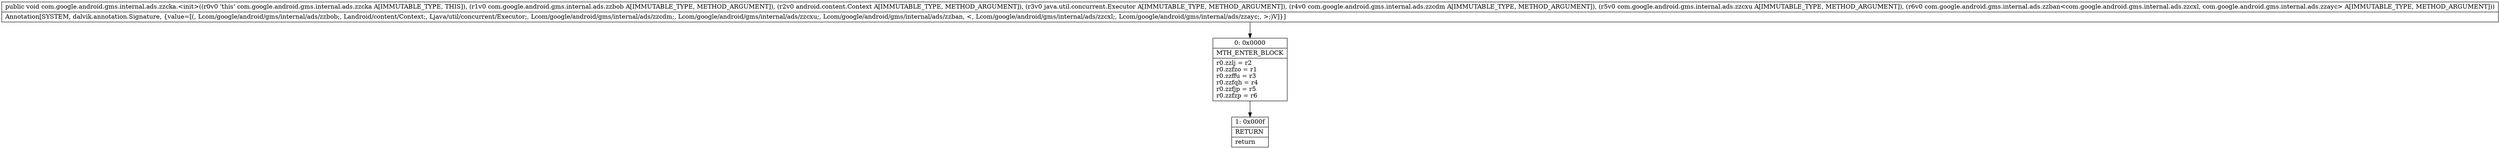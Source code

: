 digraph "CFG forcom.google.android.gms.internal.ads.zzcka.\<init\>(Lcom\/google\/android\/gms\/internal\/ads\/zzbob;Landroid\/content\/Context;Ljava\/util\/concurrent\/Executor;Lcom\/google\/android\/gms\/internal\/ads\/zzcdm;Lcom\/google\/android\/gms\/internal\/ads\/zzcxu;Lcom\/google\/android\/gms\/internal\/ads\/zzban;)V" {
Node_0 [shape=record,label="{0\:\ 0x0000|MTH_ENTER_BLOCK\l|r0.zzlj = r2\lr0.zzfzo = r1\lr0.zzffu = r3\lr0.zzfqh = r4\lr0.zzfjp = r5\lr0.zzfzp = r6\l}"];
Node_1 [shape=record,label="{1\:\ 0x000f|RETURN\l|return\l}"];
MethodNode[shape=record,label="{public void com.google.android.gms.internal.ads.zzcka.\<init\>((r0v0 'this' com.google.android.gms.internal.ads.zzcka A[IMMUTABLE_TYPE, THIS]), (r1v0 com.google.android.gms.internal.ads.zzbob A[IMMUTABLE_TYPE, METHOD_ARGUMENT]), (r2v0 android.content.Context A[IMMUTABLE_TYPE, METHOD_ARGUMENT]), (r3v0 java.util.concurrent.Executor A[IMMUTABLE_TYPE, METHOD_ARGUMENT]), (r4v0 com.google.android.gms.internal.ads.zzcdm A[IMMUTABLE_TYPE, METHOD_ARGUMENT]), (r5v0 com.google.android.gms.internal.ads.zzcxu A[IMMUTABLE_TYPE, METHOD_ARGUMENT]), (r6v0 com.google.android.gms.internal.ads.zzban\<com.google.android.gms.internal.ads.zzcxl, com.google.android.gms.internal.ads.zzayc\> A[IMMUTABLE_TYPE, METHOD_ARGUMENT]))  | Annotation[SYSTEM, dalvik.annotation.Signature, \{value=[(, Lcom\/google\/android\/gms\/internal\/ads\/zzbob;, Landroid\/content\/Context;, Ljava\/util\/concurrent\/Executor;, Lcom\/google\/android\/gms\/internal\/ads\/zzcdm;, Lcom\/google\/android\/gms\/internal\/ads\/zzcxu;, Lcom\/google\/android\/gms\/internal\/ads\/zzban, \<, Lcom\/google\/android\/gms\/internal\/ads\/zzcxl;, Lcom\/google\/android\/gms\/internal\/ads\/zzayc;, \>;)V]\}]\l}"];
MethodNode -> Node_0;
Node_0 -> Node_1;
}

